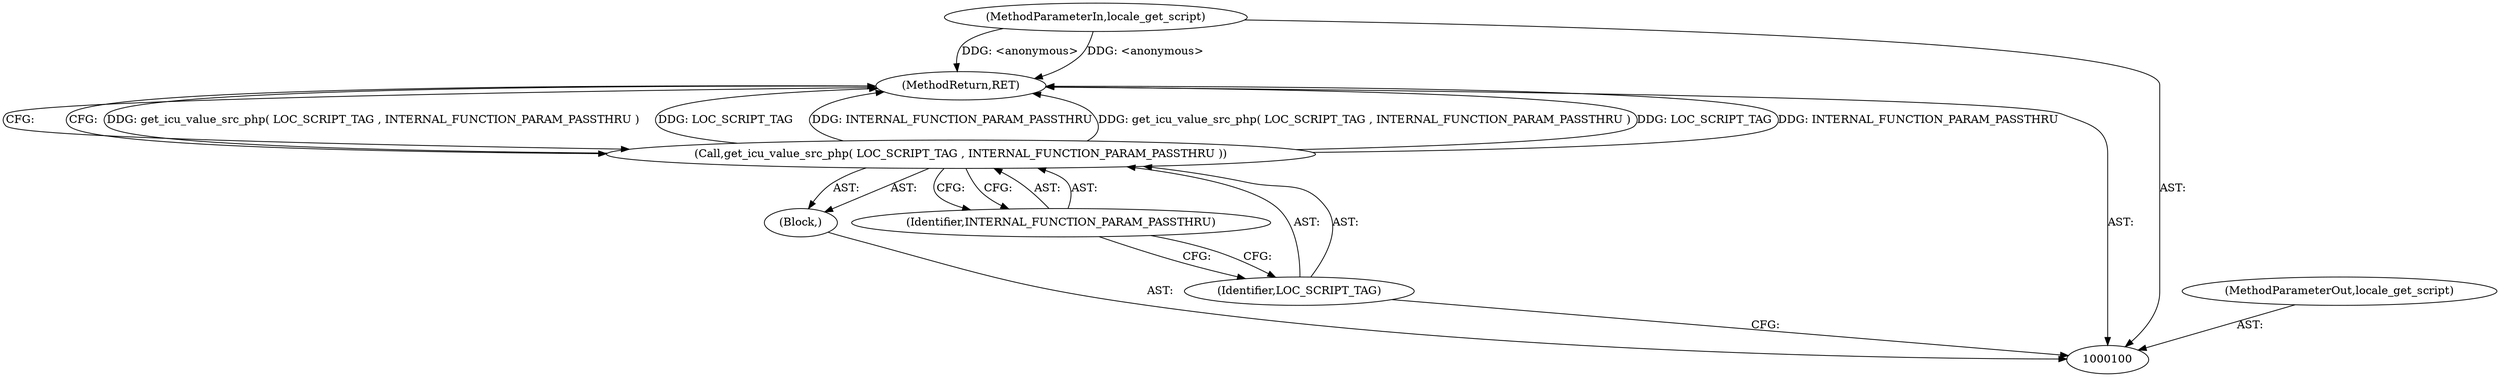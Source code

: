 digraph "0_php-src_97eff7eb57fc2320c267a949cffd622c38712484?w=1" {
"1000106" [label="(MethodReturn,RET)"];
"1000101" [label="(MethodParameterIn,locale_get_script)"];
"1000117" [label="(MethodParameterOut,locale_get_script)"];
"1000102" [label="(Block,)"];
"1000103" [label="(Call,get_icu_value_src_php( LOC_SCRIPT_TAG , INTERNAL_FUNCTION_PARAM_PASSTHRU ))"];
"1000104" [label="(Identifier,LOC_SCRIPT_TAG)"];
"1000105" [label="(Identifier,INTERNAL_FUNCTION_PARAM_PASSTHRU)"];
"1000106" -> "1000100"  [label="AST: "];
"1000106" -> "1000103"  [label="CFG: "];
"1000103" -> "1000106"  [label="DDG: get_icu_value_src_php( LOC_SCRIPT_TAG , INTERNAL_FUNCTION_PARAM_PASSTHRU )"];
"1000103" -> "1000106"  [label="DDG: LOC_SCRIPT_TAG"];
"1000103" -> "1000106"  [label="DDG: INTERNAL_FUNCTION_PARAM_PASSTHRU"];
"1000101" -> "1000106"  [label="DDG: <anonymous>"];
"1000101" -> "1000100"  [label="AST: "];
"1000101" -> "1000106"  [label="DDG: <anonymous>"];
"1000117" -> "1000100"  [label="AST: "];
"1000102" -> "1000100"  [label="AST: "];
"1000103" -> "1000102"  [label="AST: "];
"1000103" -> "1000102"  [label="AST: "];
"1000103" -> "1000105"  [label="CFG: "];
"1000104" -> "1000103"  [label="AST: "];
"1000105" -> "1000103"  [label="AST: "];
"1000106" -> "1000103"  [label="CFG: "];
"1000103" -> "1000106"  [label="DDG: get_icu_value_src_php( LOC_SCRIPT_TAG , INTERNAL_FUNCTION_PARAM_PASSTHRU )"];
"1000103" -> "1000106"  [label="DDG: LOC_SCRIPT_TAG"];
"1000103" -> "1000106"  [label="DDG: INTERNAL_FUNCTION_PARAM_PASSTHRU"];
"1000104" -> "1000103"  [label="AST: "];
"1000104" -> "1000100"  [label="CFG: "];
"1000105" -> "1000104"  [label="CFG: "];
"1000105" -> "1000103"  [label="AST: "];
"1000105" -> "1000104"  [label="CFG: "];
"1000103" -> "1000105"  [label="CFG: "];
}
